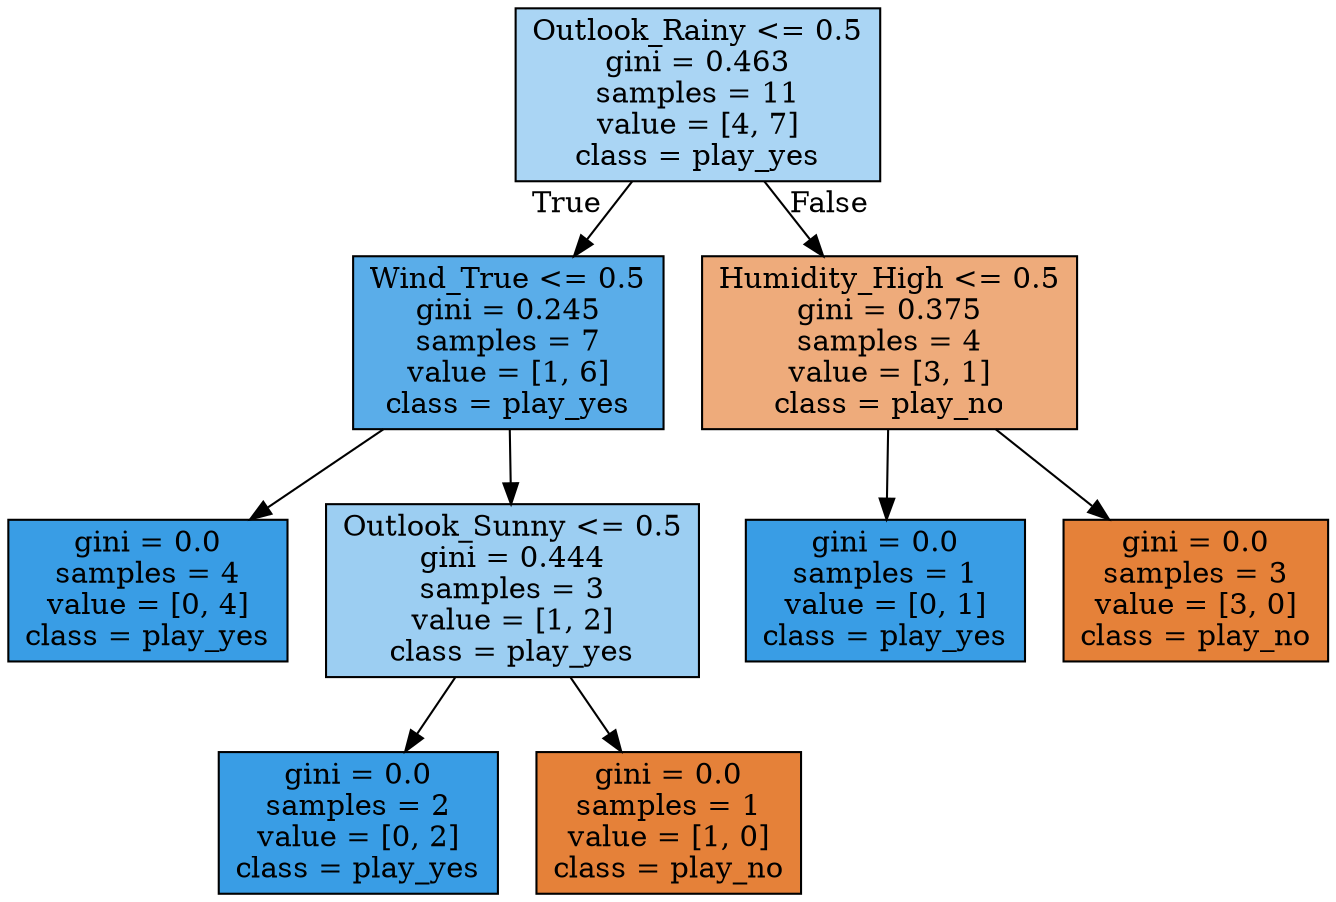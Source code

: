 digraph Tree {
node [shape=box, style="filled", color="black"] ;
0 [label="Outlook_Rainy <= 0.5\ngini = 0.463\nsamples = 11\nvalue = [4, 7]\nclass = play_yes", fillcolor="#aad5f4"] ;
1 [label="Wind_True <= 0.5\ngini = 0.245\nsamples = 7\nvalue = [1, 6]\nclass = play_yes", fillcolor="#5aade9"] ;
0 -> 1 [labeldistance=2.5, labelangle=45, headlabel="True"] ;
5 [label="gini = 0.0\nsamples = 4\nvalue = [0, 4]\nclass = play_yes", fillcolor="#399de5"] ;
1 -> 5 ;
6 [label="Outlook_Sunny <= 0.5\ngini = 0.444\nsamples = 3\nvalue = [1, 2]\nclass = play_yes", fillcolor="#9ccef2"] ;
1 -> 6 ;
7 [label="gini = 0.0\nsamples = 2\nvalue = [0, 2]\nclass = play_yes", fillcolor="#399de5"] ;
6 -> 7 ;
8 [label="gini = 0.0\nsamples = 1\nvalue = [1, 0]\nclass = play_no", fillcolor="#e58139"] ;
6 -> 8 ;
2 [label="Humidity_High <= 0.5\ngini = 0.375\nsamples = 4\nvalue = [3, 1]\nclass = play_no", fillcolor="#eeab7b"] ;
0 -> 2 [labeldistance=2.5, labelangle=-45, headlabel="False"] ;
3 [label="gini = 0.0\nsamples = 1\nvalue = [0, 1]\nclass = play_yes", fillcolor="#399de5"] ;
2 -> 3 ;
4 [label="gini = 0.0\nsamples = 3\nvalue = [3, 0]\nclass = play_no", fillcolor="#e58139"] ;
2 -> 4 ;
}